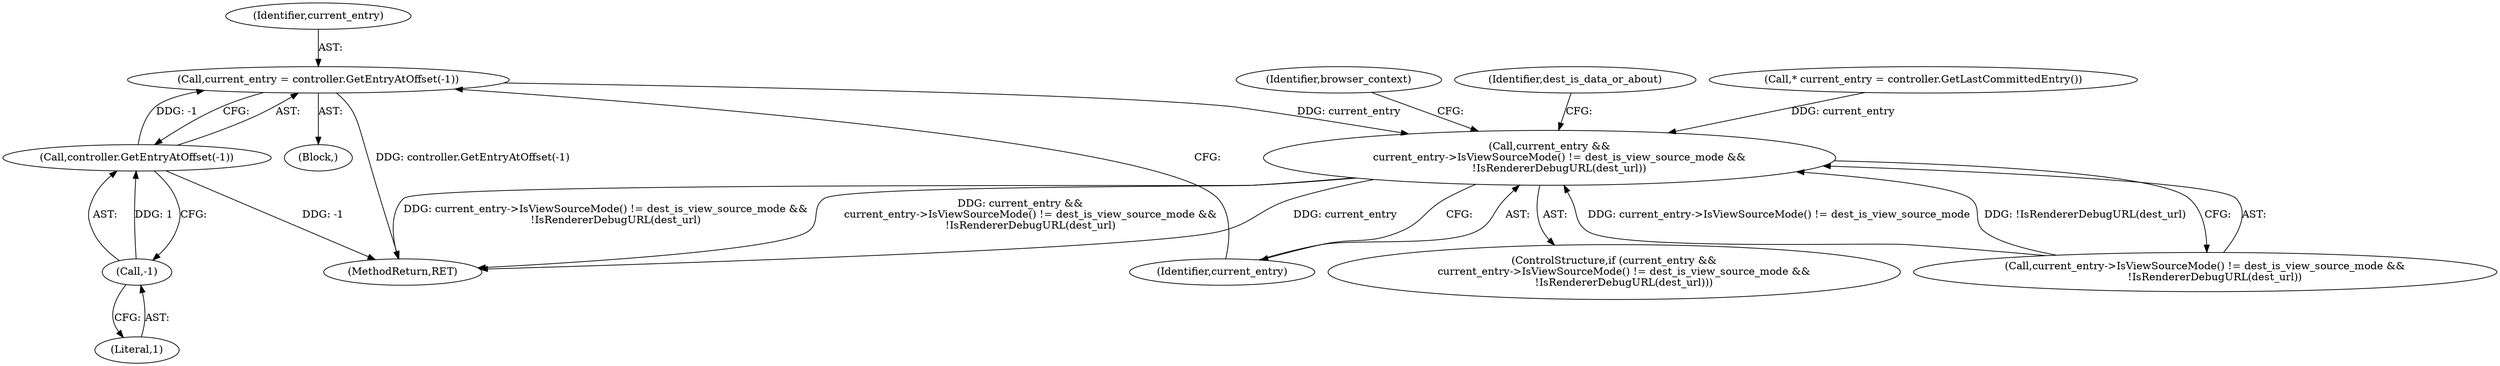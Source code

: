 digraph "0_Chrome_adca986a53b31b6da4cb22f8e755f6856daea89a_0@pointer" {
"1000244" [label="(Call,current_entry = controller.GetEntryAtOffset(-1))"];
"1000246" [label="(Call,controller.GetEntryAtOffset(-1))"];
"1000247" [label="(Call,-1)"];
"1000250" [label="(Call,current_entry &&\n      current_entry->IsViewSourceMode() != dest_is_view_source_mode &&\n      !IsRendererDebugURL(dest_url))"];
"1000251" [label="(Identifier,current_entry)"];
"1000249" [label="(ControlStructure,if (current_entry &&\n      current_entry->IsViewSourceMode() != dest_is_view_source_mode &&\n      !IsRendererDebugURL(dest_url)))"];
"1000252" [label="(Call,current_entry->IsViewSourceMode() != dest_is_view_source_mode &&\n      !IsRendererDebugURL(dest_url))"];
"1000262" [label="(Identifier,browser_context)"];
"1000246" [label="(Call,controller.GetEntryAtOffset(-1))"];
"1000248" [label="(Literal,1)"];
"1000383" [label="(MethodReturn,RET)"];
"1000245" [label="(Identifier,current_entry)"];
"1000247" [label="(Call,-1)"];
"1000269" [label="(Identifier,dest_is_data_or_about)"];
"1000238" [label="(Call,* current_entry = controller.GetLastCommittedEntry())"];
"1000250" [label="(Call,current_entry &&\n      current_entry->IsViewSourceMode() != dest_is_view_source_mode &&\n      !IsRendererDebugURL(dest_url))"];
"1000244" [label="(Call,current_entry = controller.GetEntryAtOffset(-1))"];
"1000243" [label="(Block,)"];
"1000244" -> "1000243"  [label="AST: "];
"1000244" -> "1000246"  [label="CFG: "];
"1000245" -> "1000244"  [label="AST: "];
"1000246" -> "1000244"  [label="AST: "];
"1000251" -> "1000244"  [label="CFG: "];
"1000244" -> "1000383"  [label="DDG: controller.GetEntryAtOffset(-1)"];
"1000246" -> "1000244"  [label="DDG: -1"];
"1000244" -> "1000250"  [label="DDG: current_entry"];
"1000246" -> "1000247"  [label="CFG: "];
"1000247" -> "1000246"  [label="AST: "];
"1000246" -> "1000383"  [label="DDG: -1"];
"1000247" -> "1000246"  [label="DDG: 1"];
"1000247" -> "1000248"  [label="CFG: "];
"1000248" -> "1000247"  [label="AST: "];
"1000250" -> "1000249"  [label="AST: "];
"1000250" -> "1000251"  [label="CFG: "];
"1000250" -> "1000252"  [label="CFG: "];
"1000251" -> "1000250"  [label="AST: "];
"1000252" -> "1000250"  [label="AST: "];
"1000262" -> "1000250"  [label="CFG: "];
"1000269" -> "1000250"  [label="CFG: "];
"1000250" -> "1000383"  [label="DDG: current_entry"];
"1000250" -> "1000383"  [label="DDG: current_entry->IsViewSourceMode() != dest_is_view_source_mode &&\n      !IsRendererDebugURL(dest_url)"];
"1000250" -> "1000383"  [label="DDG: current_entry &&\n      current_entry->IsViewSourceMode() != dest_is_view_source_mode &&\n      !IsRendererDebugURL(dest_url)"];
"1000238" -> "1000250"  [label="DDG: current_entry"];
"1000252" -> "1000250"  [label="DDG: current_entry->IsViewSourceMode() != dest_is_view_source_mode"];
"1000252" -> "1000250"  [label="DDG: !IsRendererDebugURL(dest_url)"];
}
